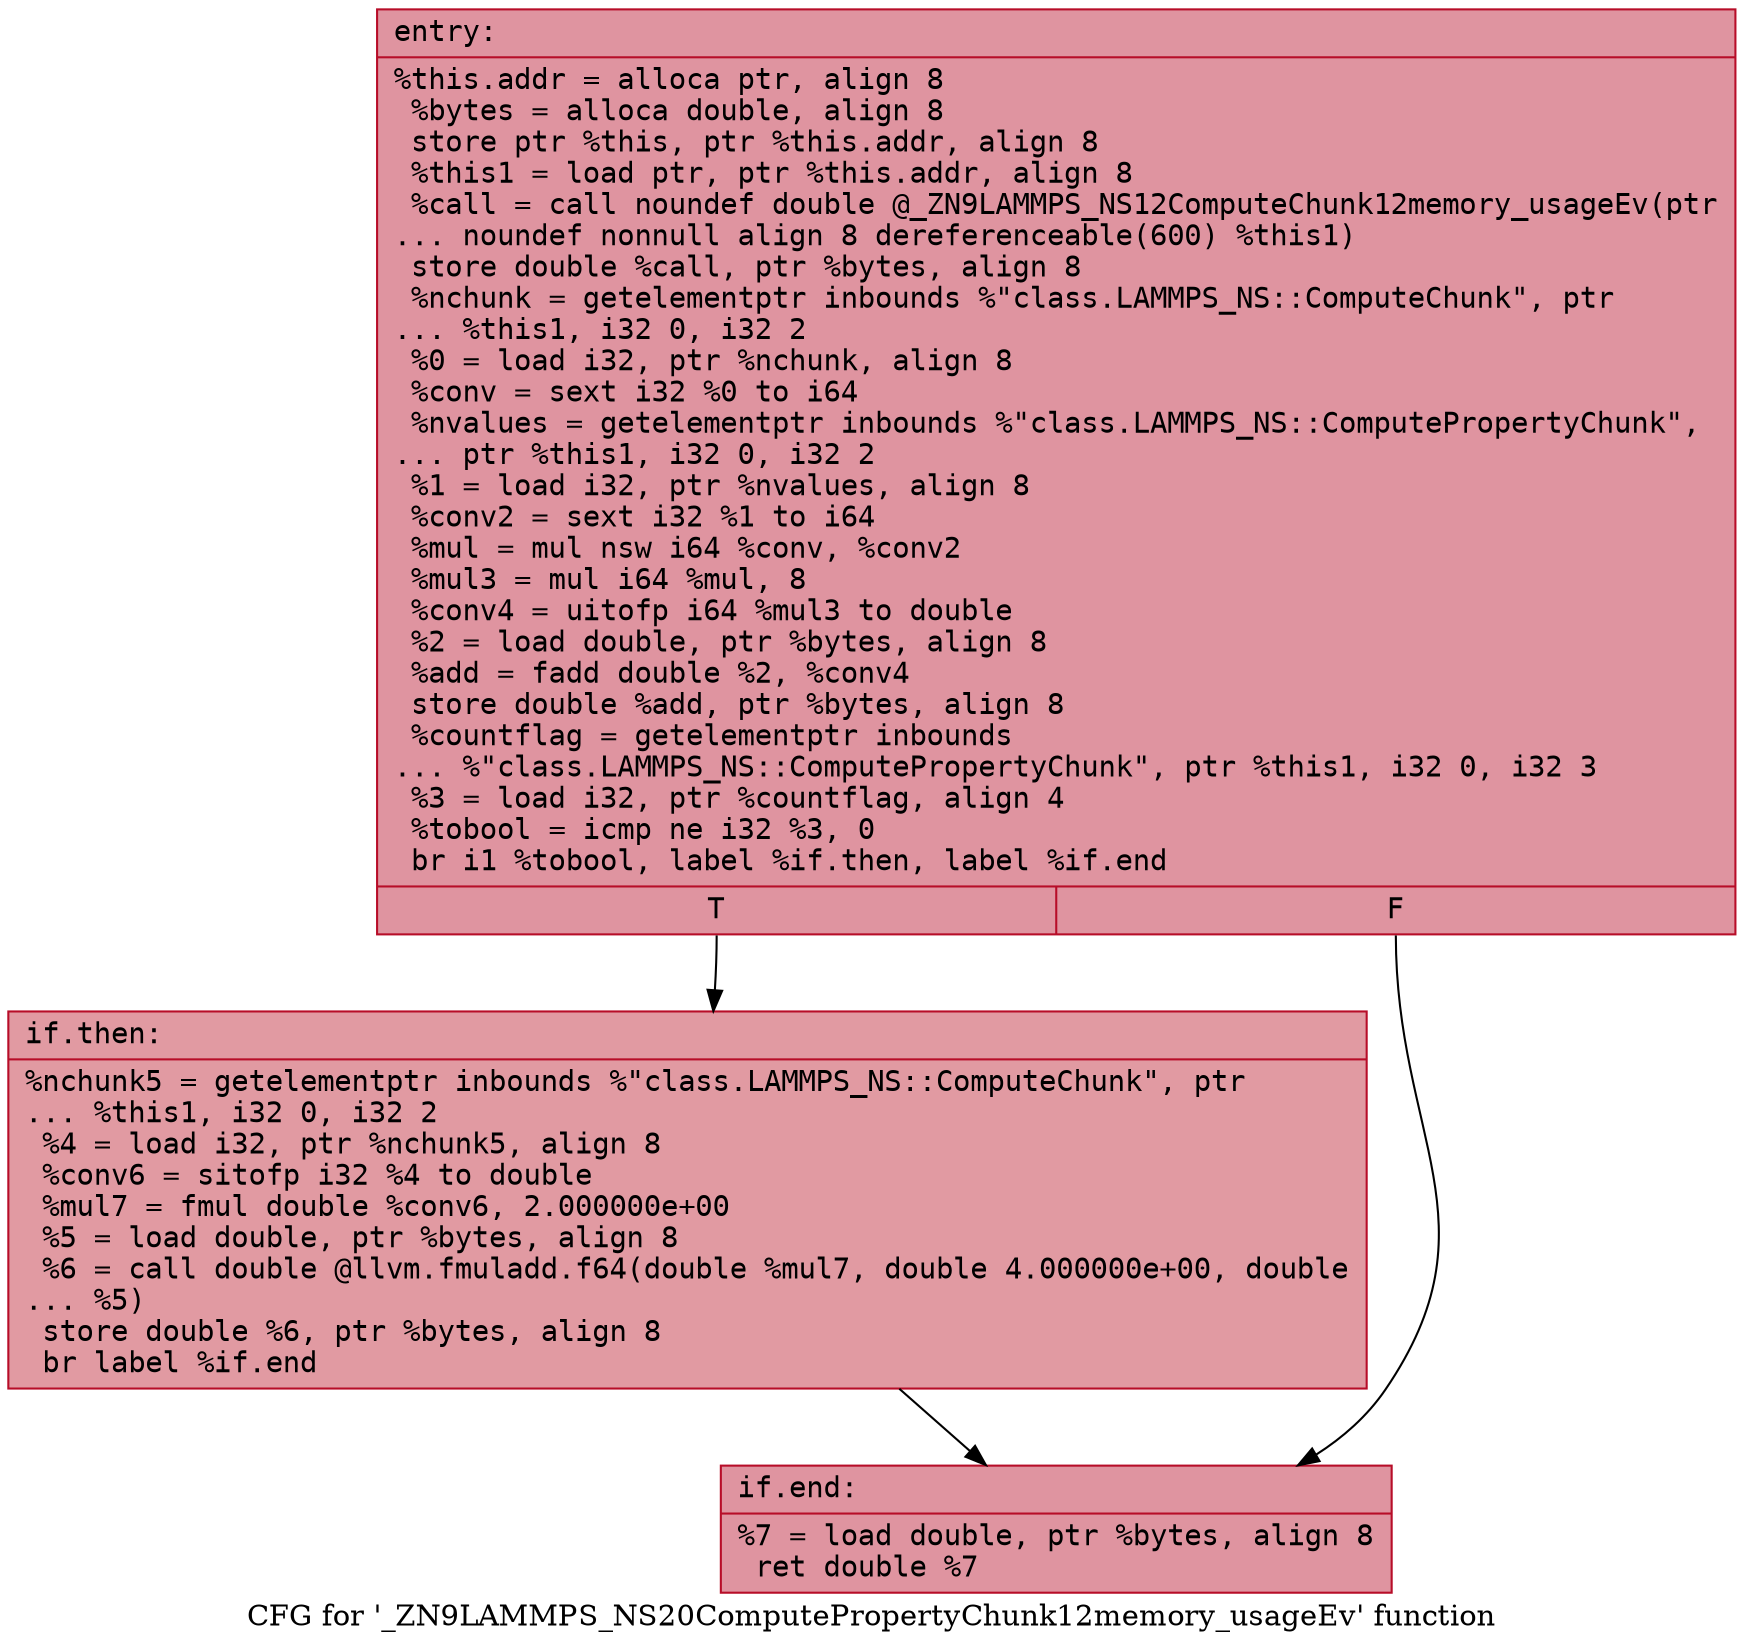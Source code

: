 digraph "CFG for '_ZN9LAMMPS_NS20ComputePropertyChunk12memory_usageEv' function" {
	label="CFG for '_ZN9LAMMPS_NS20ComputePropertyChunk12memory_usageEv' function";

	Node0x55b160518d10 [shape=record,color="#b70d28ff", style=filled, fillcolor="#b70d2870" fontname="Courier",label="{entry:\l|  %this.addr = alloca ptr, align 8\l  %bytes = alloca double, align 8\l  store ptr %this, ptr %this.addr, align 8\l  %this1 = load ptr, ptr %this.addr, align 8\l  %call = call noundef double @_ZN9LAMMPS_NS12ComputeChunk12memory_usageEv(ptr\l... noundef nonnull align 8 dereferenceable(600) %this1)\l  store double %call, ptr %bytes, align 8\l  %nchunk = getelementptr inbounds %\"class.LAMMPS_NS::ComputeChunk\", ptr\l... %this1, i32 0, i32 2\l  %0 = load i32, ptr %nchunk, align 8\l  %conv = sext i32 %0 to i64\l  %nvalues = getelementptr inbounds %\"class.LAMMPS_NS::ComputePropertyChunk\",\l... ptr %this1, i32 0, i32 2\l  %1 = load i32, ptr %nvalues, align 8\l  %conv2 = sext i32 %1 to i64\l  %mul = mul nsw i64 %conv, %conv2\l  %mul3 = mul i64 %mul, 8\l  %conv4 = uitofp i64 %mul3 to double\l  %2 = load double, ptr %bytes, align 8\l  %add = fadd double %2, %conv4\l  store double %add, ptr %bytes, align 8\l  %countflag = getelementptr inbounds\l... %\"class.LAMMPS_NS::ComputePropertyChunk\", ptr %this1, i32 0, i32 3\l  %3 = load i32, ptr %countflag, align 4\l  %tobool = icmp ne i32 %3, 0\l  br i1 %tobool, label %if.then, label %if.end\l|{<s0>T|<s1>F}}"];
	Node0x55b160518d10:s0 -> Node0x55b160519ce0[tooltip="entry -> if.then\nProbability 62.50%" ];
	Node0x55b160518d10:s1 -> Node0x55b160519d50[tooltip="entry -> if.end\nProbability 37.50%" ];
	Node0x55b160519ce0 [shape=record,color="#b70d28ff", style=filled, fillcolor="#bb1b2c70" fontname="Courier",label="{if.then:\l|  %nchunk5 = getelementptr inbounds %\"class.LAMMPS_NS::ComputeChunk\", ptr\l... %this1, i32 0, i32 2\l  %4 = load i32, ptr %nchunk5, align 8\l  %conv6 = sitofp i32 %4 to double\l  %mul7 = fmul double %conv6, 2.000000e+00\l  %5 = load double, ptr %bytes, align 8\l  %6 = call double @llvm.fmuladd.f64(double %mul7, double 4.000000e+00, double\l... %5)\l  store double %6, ptr %bytes, align 8\l  br label %if.end\l}"];
	Node0x55b160519ce0 -> Node0x55b160519d50[tooltip="if.then -> if.end\nProbability 100.00%" ];
	Node0x55b160519d50 [shape=record,color="#b70d28ff", style=filled, fillcolor="#b70d2870" fontname="Courier",label="{if.end:\l|  %7 = load double, ptr %bytes, align 8\l  ret double %7\l}"];
}
